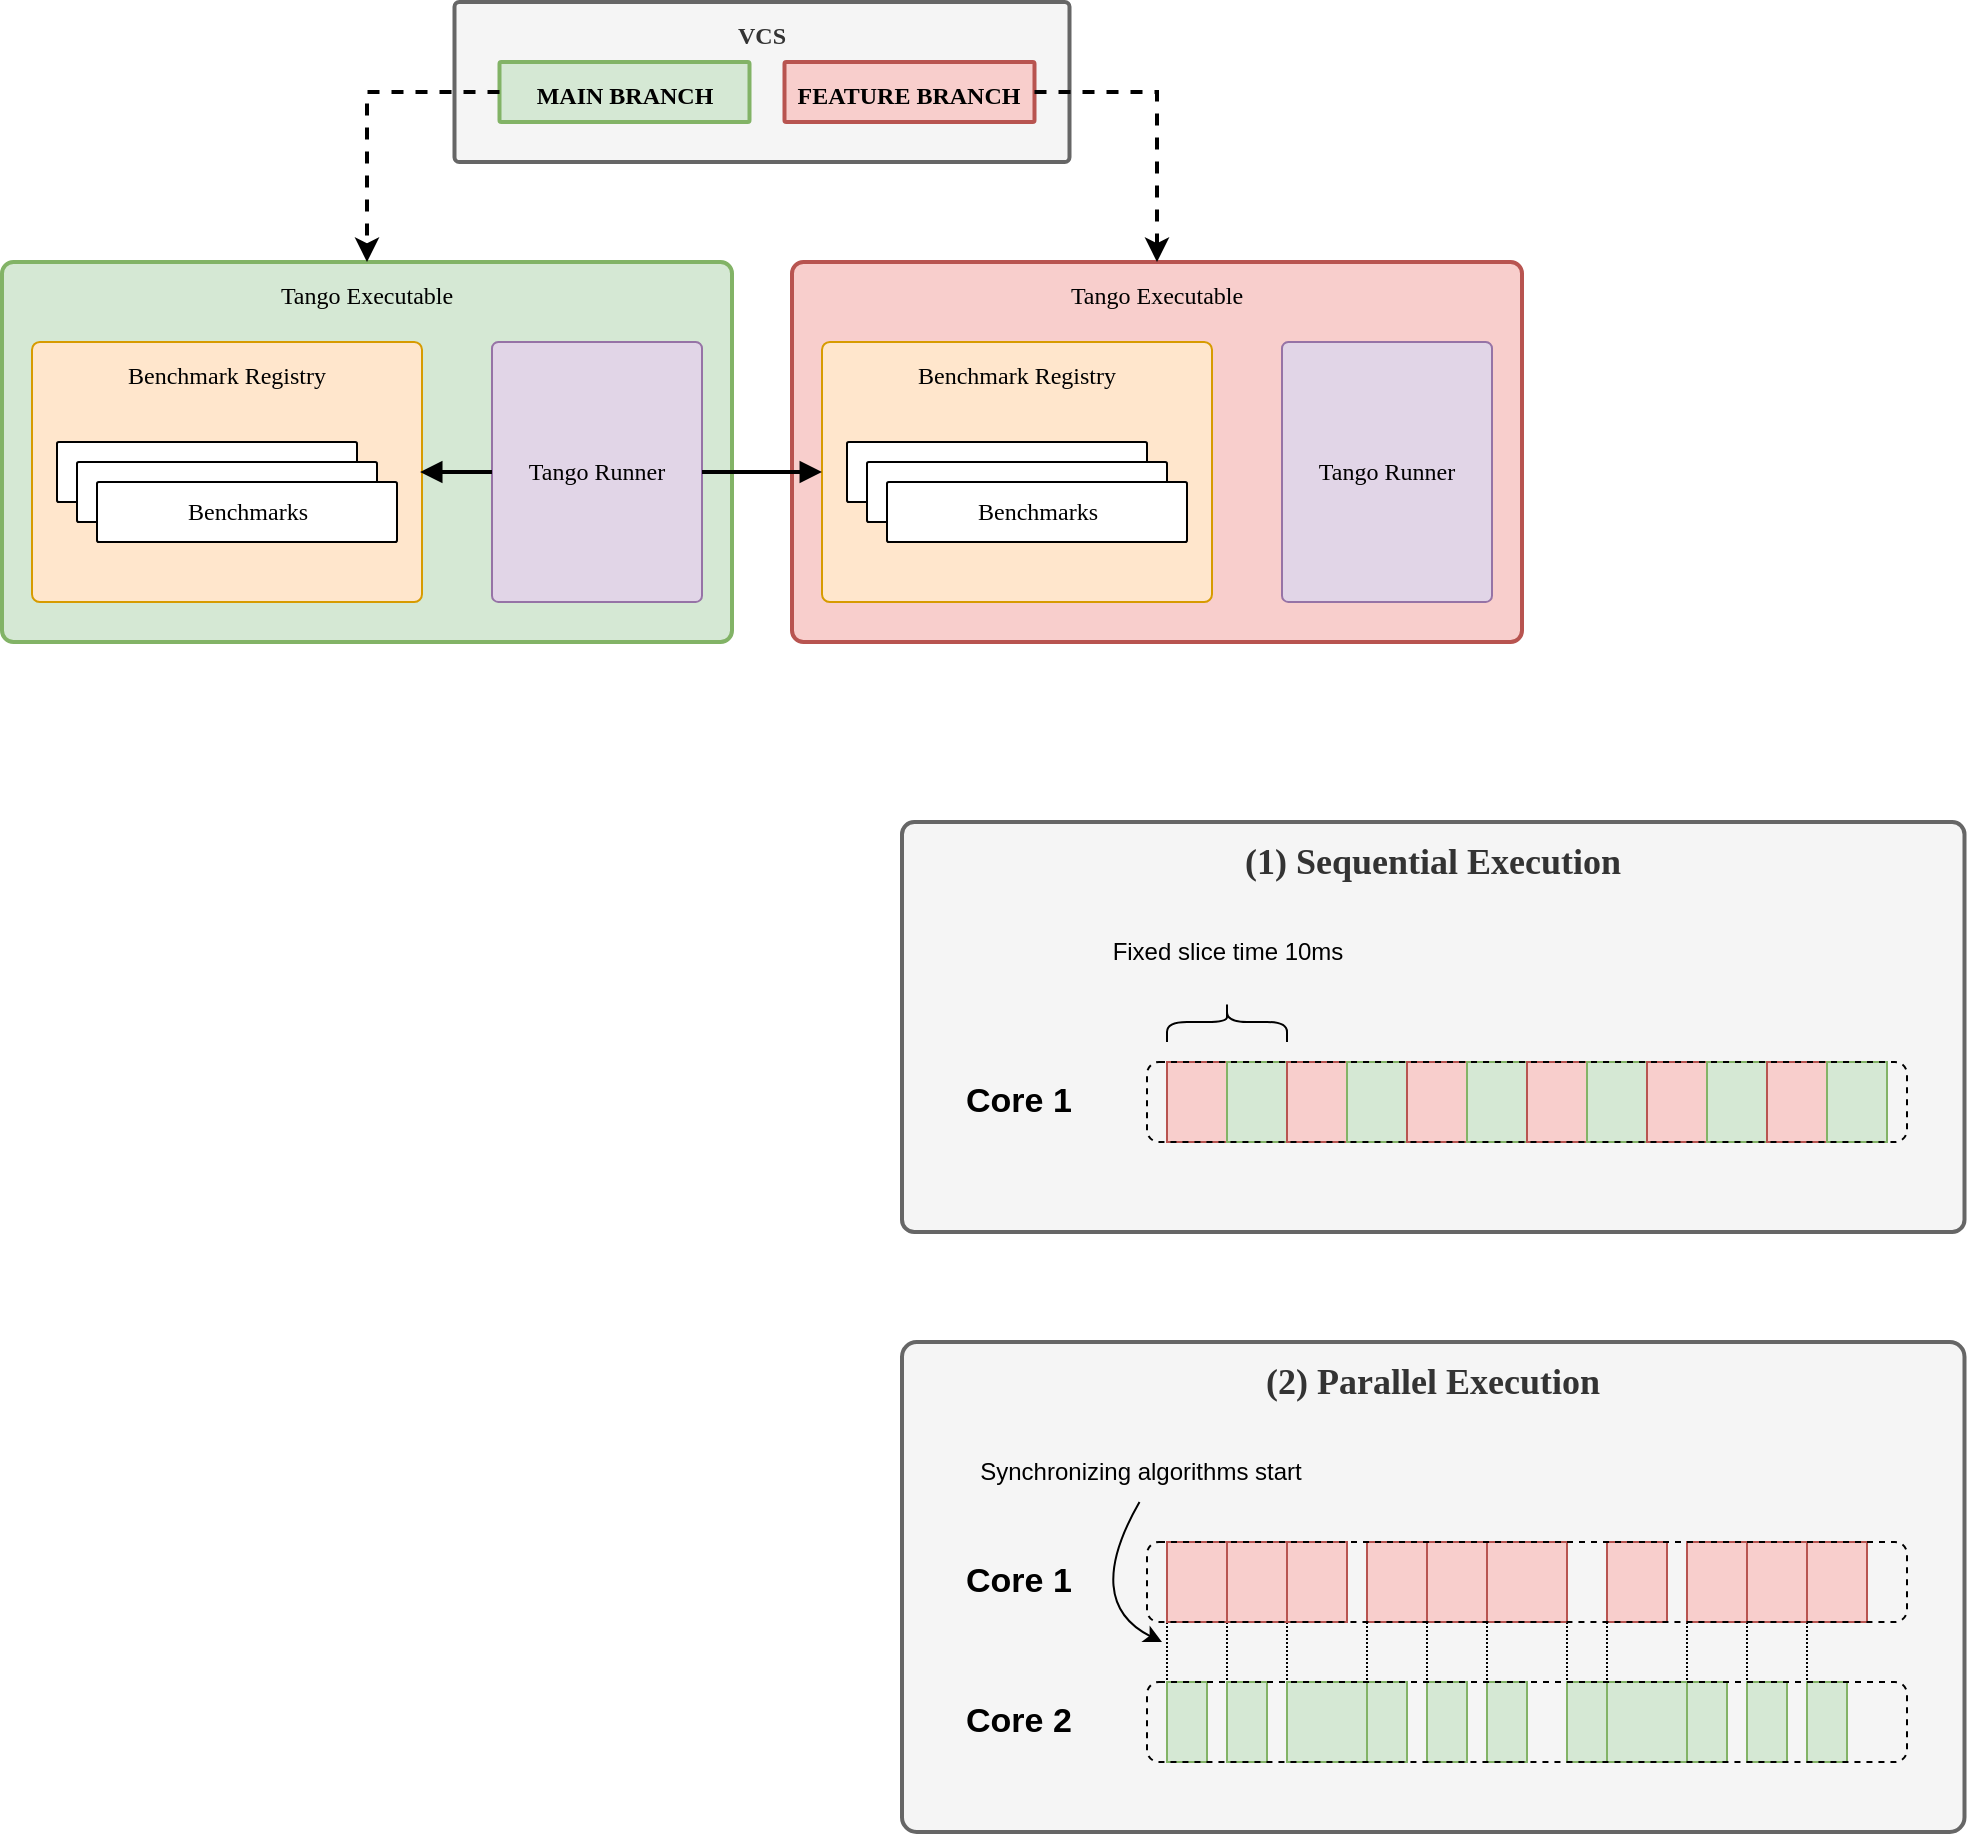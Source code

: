 <mxfile version="26.2.14">
  <diagram name="Page-1" id="868QFfaCL13DriSTI6TV">
    <mxGraphModel dx="1026" dy="-142" grid="1" gridSize="10" guides="1" tooltips="1" connect="1" arrows="1" fold="1" page="1" pageScale="1" pageWidth="850" pageHeight="1100" math="0" shadow="0">
      <root>
        <mxCell id="0" />
        <mxCell id="1" parent="0" />
        <mxCell id="kmffgdeTU2A0HLR3ajjS-5" value="" style="group;fontSize=22;" vertex="1" connectable="0" parent="1">
          <mxGeometry x="580" y="1860" width="531.25" height="245" as="geometry" />
        </mxCell>
        <mxCell id="kmffgdeTU2A0HLR3ajjS-6" value="&lt;b&gt;&lt;font style=&quot;font-size: 18px;&quot;&gt;(2) Parallel Execution&lt;/font&gt;&lt;/b&gt;" style="rounded=1;whiteSpace=wrap;html=1;verticalAlign=top;horizontal=1;spacing=5;strokeWidth=2;glass=0;shadow=0;arcSize=3;fontFamily=JetBrains Mono;fontSource=https%3A%2F%2Ffonts.googleapis.com%2Fcss%3Ffamily%3DJetBrains%2BMono;fillColor=#f5f5f5;fontColor=#333333;strokeColor=#666666;" vertex="1" parent="kmffgdeTU2A0HLR3ajjS-5">
          <mxGeometry width="531.25" height="245" as="geometry" />
        </mxCell>
        <mxCell id="kmffgdeTU2A0HLR3ajjS-8" value="Synchronizing algorithms start" style="text;strokeColor=none;align=center;fillColor=none;html=1;verticalAlign=middle;whiteSpace=wrap;rounded=0;fontStyle=0" vertex="1" parent="kmffgdeTU2A0HLR3ajjS-5">
          <mxGeometry x="17.5" y="50" width="202.5" height="30" as="geometry" />
        </mxCell>
        <mxCell id="kmffgdeTU2A0HLR3ajjS-11" value="" style="endArrow=classic;html=1;rounded=0;exitX=0.5;exitY=1;exitDx=0;exitDy=0;curved=1;" edge="1" parent="kmffgdeTU2A0HLR3ajjS-5" source="kmffgdeTU2A0HLR3ajjS-8">
          <mxGeometry width="50" height="50" relative="1" as="geometry">
            <mxPoint x="210" y="120" as="sourcePoint" />
            <mxPoint x="130" y="150" as="targetPoint" />
            <Array as="points">
              <mxPoint x="90" y="130" />
            </Array>
          </mxGeometry>
        </mxCell>
        <mxCell id="kmffgdeTU2A0HLR3ajjS-1" value="" style="group;fontSize=22;" vertex="1" connectable="0" parent="1">
          <mxGeometry x="580" y="1600" width="531.25" height="205" as="geometry" />
        </mxCell>
        <mxCell id="kmffgdeTU2A0HLR3ajjS-2" value="&lt;b&gt;&lt;font style=&quot;font-size: 18px;&quot;&gt;(1) Sequential Execution&lt;/font&gt;&lt;/b&gt;" style="rounded=1;whiteSpace=wrap;html=1;verticalAlign=top;horizontal=1;spacing=5;strokeWidth=2;glass=0;shadow=0;arcSize=3;fontFamily=JetBrains Mono;fontSource=https%3A%2F%2Ffonts.googleapis.com%2Fcss%3Ffamily%3DJetBrains%2BMono;fillColor=#f5f5f5;fontColor=#333333;strokeColor=#666666;" vertex="1" parent="kmffgdeTU2A0HLR3ajjS-1">
          <mxGeometry width="531.25" height="205" as="geometry" />
        </mxCell>
        <mxCell id="oDjqVW-xz49N-mAe1X7g-32" value="Fixed slice time 10ms" style="text;strokeColor=none;align=center;fillColor=none;html=1;verticalAlign=middle;whiteSpace=wrap;rounded=0;fontStyle=0" parent="kmffgdeTU2A0HLR3ajjS-1" vertex="1">
          <mxGeometry x="93.75" y="50" width="137.5" height="30" as="geometry" />
        </mxCell>
        <mxCell id="oDjqVW-xz49N-mAe1X7g-100" value="" style="endArrow=none;dashed=1;html=1;dashPattern=1 1;strokeWidth=1;rounded=0;exitX=0;exitY=1;exitDx=0;exitDy=0;entryX=0;entryY=0;entryDx=0;entryDy=0;" parent="1" source="oDjqVW-xz49N-mAe1X7g-51" target="oDjqVW-xz49N-mAe1X7g-87" edge="1">
          <mxGeometry width="50" height="50" relative="1" as="geometry">
            <mxPoint x="832.5" y="1950" as="sourcePoint" />
            <mxPoint x="882.5" y="1900" as="targetPoint" />
          </mxGeometry>
        </mxCell>
        <mxCell id="oDjqVW-xz49N-mAe1X7g-101" value="" style="endArrow=none;dashed=1;html=1;dashPattern=1 1;strokeWidth=1;rounded=0;exitX=0;exitY=1;exitDx=0;exitDy=0;entryX=0;entryY=0;entryDx=0;entryDy=0;" parent="1" target="oDjqVW-xz49N-mAe1X7g-88" edge="1">
          <mxGeometry width="50" height="50" relative="1" as="geometry">
            <mxPoint x="742.5" y="2000" as="sourcePoint" />
            <mxPoint x="743.5" y="2028" as="targetPoint" />
          </mxGeometry>
        </mxCell>
        <mxCell id="oDjqVW-xz49N-mAe1X7g-102" value="" style="endArrow=none;dashed=1;html=1;dashPattern=1 1;strokeWidth=1;rounded=0;exitX=0;exitY=1;exitDx=0;exitDy=0;entryX=0;entryY=0;entryDx=0;entryDy=0;" parent="1" edge="1">
          <mxGeometry width="50" height="50" relative="1" as="geometry">
            <mxPoint x="772.5" y="2000" as="sourcePoint" />
            <mxPoint x="772.5" y="2030" as="targetPoint" />
          </mxGeometry>
        </mxCell>
        <mxCell id="oDjqVW-xz49N-mAe1X7g-103" value="" style="endArrow=none;dashed=1;html=1;dashPattern=1 1;strokeWidth=1;rounded=0;exitX=0;exitY=1;exitDx=0;exitDy=0;entryX=0;entryY=0;entryDx=0;entryDy=0;" parent="1" edge="1">
          <mxGeometry width="50" height="50" relative="1" as="geometry">
            <mxPoint x="812.5" y="2000" as="sourcePoint" />
            <mxPoint x="812.5" y="2030" as="targetPoint" />
          </mxGeometry>
        </mxCell>
        <mxCell id="oDjqVW-xz49N-mAe1X7g-104" value="" style="endArrow=none;dashed=1;html=1;dashPattern=1 1;strokeWidth=1;rounded=0;exitX=0;exitY=1;exitDx=0;exitDy=0;entryX=0;entryY=0;entryDx=0;entryDy=0;" parent="1" edge="1">
          <mxGeometry width="50" height="50" relative="1" as="geometry">
            <mxPoint x="842.5" y="2000" as="sourcePoint" />
            <mxPoint x="842.5" y="2030" as="targetPoint" />
          </mxGeometry>
        </mxCell>
        <mxCell id="oDjqVW-xz49N-mAe1X7g-105" value="" style="endArrow=none;dashed=1;html=1;dashPattern=1 1;strokeWidth=1;rounded=0;exitX=0;exitY=1;exitDx=0;exitDy=0;entryX=0;entryY=0;entryDx=0;entryDy=0;" parent="1" edge="1">
          <mxGeometry width="50" height="50" relative="1" as="geometry">
            <mxPoint x="872.5" y="2000" as="sourcePoint" />
            <mxPoint x="872.5" y="2030" as="targetPoint" />
          </mxGeometry>
        </mxCell>
        <mxCell id="oDjqVW-xz49N-mAe1X7g-106" value="" style="endArrow=none;dashed=1;html=1;dashPattern=1 1;strokeWidth=1;rounded=0;exitX=0;exitY=1;exitDx=0;exitDy=0;entryX=0;entryY=0;entryDx=0;entryDy=0;" parent="1" edge="1">
          <mxGeometry width="50" height="50" relative="1" as="geometry">
            <mxPoint x="912.5" y="2000" as="sourcePoint" />
            <mxPoint x="912.5" y="2030" as="targetPoint" />
          </mxGeometry>
        </mxCell>
        <mxCell id="oDjqVW-xz49N-mAe1X7g-107" value="" style="endArrow=none;dashed=1;html=1;dashPattern=1 1;strokeWidth=1;rounded=0;exitX=0;exitY=1;exitDx=0;exitDy=0;entryX=0;entryY=0;entryDx=0;entryDy=0;" parent="1" edge="1">
          <mxGeometry width="50" height="50" relative="1" as="geometry">
            <mxPoint x="932.5" y="2000" as="sourcePoint" />
            <mxPoint x="932.5" y="2030" as="targetPoint" />
          </mxGeometry>
        </mxCell>
        <mxCell id="oDjqVW-xz49N-mAe1X7g-108" value="" style="endArrow=none;dashed=1;html=1;dashPattern=1 1;strokeWidth=1;rounded=0;exitX=0;exitY=1;exitDx=0;exitDy=0;entryX=0;entryY=0;entryDx=0;entryDy=0;" parent="1" edge="1">
          <mxGeometry width="50" height="50" relative="1" as="geometry">
            <mxPoint x="972.5" y="2000" as="sourcePoint" />
            <mxPoint x="972.5" y="2030" as="targetPoint" />
          </mxGeometry>
        </mxCell>
        <mxCell id="oDjqVW-xz49N-mAe1X7g-109" value="" style="endArrow=none;dashed=1;html=1;dashPattern=1 1;strokeWidth=1;rounded=0;exitX=0;exitY=1;exitDx=0;exitDy=0;entryX=0;entryY=0;entryDx=0;entryDy=0;" parent="1" edge="1">
          <mxGeometry width="50" height="50" relative="1" as="geometry">
            <mxPoint x="1002.5" y="2000" as="sourcePoint" />
            <mxPoint x="1002.5" y="2030" as="targetPoint" />
          </mxGeometry>
        </mxCell>
        <mxCell id="oDjqVW-xz49N-mAe1X7g-110" value="" style="endArrow=none;dashed=1;html=1;dashPattern=1 1;strokeWidth=1;rounded=0;exitX=0;exitY=1;exitDx=0;exitDy=0;entryX=0;entryY=0;entryDx=0;entryDy=0;" parent="1" edge="1">
          <mxGeometry width="50" height="50" relative="1" as="geometry">
            <mxPoint x="1032.5" y="2000" as="sourcePoint" />
            <mxPoint x="1032.5" y="2030" as="targetPoint" />
          </mxGeometry>
        </mxCell>
        <mxCell id="oDjqVW-xz49N-mAe1X7g-18" value="" style="rounded=0;whiteSpace=wrap;html=1;fillColor=#f8cecc;strokeColor=#b85450;" parent="1" vertex="1">
          <mxGeometry x="712.5" y="1720" width="30" height="40" as="geometry" />
        </mxCell>
        <mxCell id="oDjqVW-xz49N-mAe1X7g-19" value="" style="rounded=0;whiteSpace=wrap;html=1;fillColor=#d5e8d4;strokeColor=#82b366;" parent="1" vertex="1">
          <mxGeometry x="742.5" y="1720" width="30" height="40" as="geometry" />
        </mxCell>
        <mxCell id="oDjqVW-xz49N-mAe1X7g-20" value="" style="rounded=0;whiteSpace=wrap;html=1;fillColor=#f8cecc;strokeColor=#b85450;" parent="1" vertex="1">
          <mxGeometry x="772.5" y="1720" width="30" height="40" as="geometry" />
        </mxCell>
        <mxCell id="oDjqVW-xz49N-mAe1X7g-21" value="" style="rounded=0;whiteSpace=wrap;html=1;fillColor=#d5e8d4;strokeColor=#82b366;" parent="1" vertex="1">
          <mxGeometry x="802.5" y="1720" width="30" height="40" as="geometry" />
        </mxCell>
        <mxCell id="oDjqVW-xz49N-mAe1X7g-22" value="" style="rounded=0;whiteSpace=wrap;html=1;fillColor=#f8cecc;strokeColor=#b85450;" parent="1" vertex="1">
          <mxGeometry x="832.5" y="1720" width="30" height="40" as="geometry" />
        </mxCell>
        <mxCell id="oDjqVW-xz49N-mAe1X7g-23" value="" style="rounded=0;whiteSpace=wrap;html=1;fillColor=#d5e8d4;strokeColor=#82b366;" parent="1" vertex="1">
          <mxGeometry x="862.5" y="1720" width="30" height="40" as="geometry" />
        </mxCell>
        <mxCell id="oDjqVW-xz49N-mAe1X7g-24" value="" style="rounded=0;whiteSpace=wrap;html=1;fillColor=#f8cecc;strokeColor=#b85450;" parent="1" vertex="1">
          <mxGeometry x="892.5" y="1720" width="30" height="40" as="geometry" />
        </mxCell>
        <mxCell id="oDjqVW-xz49N-mAe1X7g-25" value="" style="rounded=0;whiteSpace=wrap;html=1;fillColor=#d5e8d4;strokeColor=#82b366;" parent="1" vertex="1">
          <mxGeometry x="922.5" y="1720" width="30" height="40" as="geometry" />
        </mxCell>
        <mxCell id="oDjqVW-xz49N-mAe1X7g-26" value="" style="rounded=0;whiteSpace=wrap;html=1;fillColor=#f8cecc;strokeColor=#b85450;" parent="1" vertex="1">
          <mxGeometry x="952.5" y="1720" width="30" height="40" as="geometry" />
        </mxCell>
        <mxCell id="oDjqVW-xz49N-mAe1X7g-27" value="" style="rounded=0;whiteSpace=wrap;html=1;fillColor=#d5e8d4;strokeColor=#82b366;" parent="1" vertex="1">
          <mxGeometry x="982.5" y="1720" width="30" height="40" as="geometry" />
        </mxCell>
        <mxCell id="oDjqVW-xz49N-mAe1X7g-28" value="" style="rounded=0;whiteSpace=wrap;html=1;fillColor=#f8cecc;strokeColor=#b85450;" parent="1" vertex="1">
          <mxGeometry x="1012.5" y="1720" width="30" height="40" as="geometry" />
        </mxCell>
        <mxCell id="oDjqVW-xz49N-mAe1X7g-29" value="" style="rounded=0;whiteSpace=wrap;html=1;fillColor=#d5e8d4;strokeColor=#82b366;" parent="1" vertex="1">
          <mxGeometry x="1042.5" y="1720" width="30" height="40" as="geometry" />
        </mxCell>
        <mxCell id="oDjqVW-xz49N-mAe1X7g-31" value="" style="shape=curlyBracket;whiteSpace=wrap;html=1;rounded=1;labelPosition=left;verticalLabelPosition=middle;align=right;verticalAlign=middle;direction=south;" parent="1" vertex="1">
          <mxGeometry x="712.5" y="1690" width="60" height="20" as="geometry" />
        </mxCell>
        <mxCell id="oDjqVW-xz49N-mAe1X7g-33" value="Core 1" style="text;strokeColor=none;align=left;fillColor=none;html=1;verticalAlign=middle;whiteSpace=wrap;rounded=0;fontStyle=1;fontSize=17;" parent="1" vertex="1">
          <mxGeometry x="610" y="1725" width="90" height="30" as="geometry" />
        </mxCell>
        <mxCell id="oDjqVW-xz49N-mAe1X7g-51" value="" style="rounded=0;whiteSpace=wrap;html=1;fillColor=#f8cecc;strokeColor=#b85450;" parent="1" vertex="1">
          <mxGeometry x="712.5" y="1960" width="30" height="40" as="geometry" />
        </mxCell>
        <mxCell id="oDjqVW-xz49N-mAe1X7g-53" value="" style="rounded=0;whiteSpace=wrap;html=1;fillColor=#f8cecc;strokeColor=#b85450;" parent="1" vertex="1">
          <mxGeometry x="742.5" y="1960" width="30" height="40" as="geometry" />
        </mxCell>
        <mxCell id="oDjqVW-xz49N-mAe1X7g-55" value="" style="rounded=0;whiteSpace=wrap;html=1;fillColor=#f8cecc;strokeColor=#b85450;" parent="1" vertex="1">
          <mxGeometry x="772.5" y="1960" width="30" height="40" as="geometry" />
        </mxCell>
        <mxCell id="oDjqVW-xz49N-mAe1X7g-57" value="" style="rounded=0;whiteSpace=wrap;html=1;fillColor=#f8cecc;strokeColor=#b85450;" parent="1" vertex="1">
          <mxGeometry x="812.5" y="1960" width="30" height="40" as="geometry" />
        </mxCell>
        <mxCell id="oDjqVW-xz49N-mAe1X7g-59" value="" style="rounded=0;whiteSpace=wrap;html=1;fillColor=#f8cecc;strokeColor=#b85450;" parent="1" vertex="1">
          <mxGeometry x="842.5" y="1960" width="30" height="40" as="geometry" />
        </mxCell>
        <mxCell id="oDjqVW-xz49N-mAe1X7g-61" value="" style="rounded=0;whiteSpace=wrap;html=1;fillColor=#f8cecc;strokeColor=#b85450;" parent="1" vertex="1">
          <mxGeometry x="872.5" y="1960" width="40" height="40" as="geometry" />
        </mxCell>
        <mxCell id="oDjqVW-xz49N-mAe1X7g-65" value="Core 1" style="text;strokeColor=none;align=left;fillColor=none;html=1;verticalAlign=middle;whiteSpace=wrap;rounded=0;fontStyle=1;fontSize=17;" parent="1" vertex="1">
          <mxGeometry x="610" y="1965" width="90" height="30" as="geometry" />
        </mxCell>
        <mxCell id="oDjqVW-xz49N-mAe1X7g-79" value="Core 2" style="text;strokeColor=none;align=left;fillColor=none;html=1;verticalAlign=middle;whiteSpace=wrap;rounded=0;fontStyle=1;fontSize=17;" parent="1" vertex="1">
          <mxGeometry x="610" y="2035" width="90" height="30" as="geometry" />
        </mxCell>
        <mxCell id="oDjqVW-xz49N-mAe1X7g-80" value="" style="rounded=0;whiteSpace=wrap;html=1;fillColor=#f8cecc;strokeColor=#b85450;" parent="1" vertex="1">
          <mxGeometry x="932.5" y="1960" width="30" height="40" as="geometry" />
        </mxCell>
        <mxCell id="oDjqVW-xz49N-mAe1X7g-82" value="" style="rounded=0;whiteSpace=wrap;html=1;fillColor=#f8cecc;strokeColor=#b85450;" parent="1" vertex="1">
          <mxGeometry x="972.5" y="1960" width="30" height="40" as="geometry" />
        </mxCell>
        <mxCell id="oDjqVW-xz49N-mAe1X7g-83" value="" style="rounded=0;whiteSpace=wrap;html=1;fillColor=#f8cecc;strokeColor=#b85450;" parent="1" vertex="1">
          <mxGeometry x="1002.5" y="1960" width="30" height="40" as="geometry" />
        </mxCell>
        <mxCell id="oDjqVW-xz49N-mAe1X7g-84" value="" style="rounded=0;whiteSpace=wrap;html=1;fillColor=#f8cecc;strokeColor=#b85450;" parent="1" vertex="1">
          <mxGeometry x="1032.5" y="1960" width="30" height="40" as="geometry" />
        </mxCell>
        <mxCell id="oDjqVW-xz49N-mAe1X7g-87" value="" style="rounded=0;whiteSpace=wrap;html=1;fillColor=#d5e8d4;strokeColor=#82b366;" parent="1" vertex="1">
          <mxGeometry x="712.5" y="2030" width="20" height="40" as="geometry" />
        </mxCell>
        <mxCell id="oDjqVW-xz49N-mAe1X7g-88" value="" style="rounded=0;whiteSpace=wrap;html=1;fillColor=#d5e8d4;strokeColor=#82b366;" parent="1" vertex="1">
          <mxGeometry x="742.5" y="2030" width="20" height="40" as="geometry" />
        </mxCell>
        <mxCell id="oDjqVW-xz49N-mAe1X7g-89" value="" style="rounded=0;whiteSpace=wrap;html=1;fillColor=#d5e8d4;strokeColor=#82b366;" parent="1" vertex="1">
          <mxGeometry x="772.5" y="2030" width="40" height="40" as="geometry" />
        </mxCell>
        <mxCell id="oDjqVW-xz49N-mAe1X7g-90" value="" style="rounded=0;whiteSpace=wrap;html=1;fillColor=#d5e8d4;strokeColor=#82b366;" parent="1" vertex="1">
          <mxGeometry x="812.5" y="2030" width="20" height="40" as="geometry" />
        </mxCell>
        <mxCell id="oDjqVW-xz49N-mAe1X7g-91" value="" style="rounded=0;whiteSpace=wrap;html=1;fillColor=#d5e8d4;strokeColor=#82b366;" parent="1" vertex="1">
          <mxGeometry x="842.5" y="2030" width="20" height="40" as="geometry" />
        </mxCell>
        <mxCell id="oDjqVW-xz49N-mAe1X7g-92" value="" style="rounded=0;whiteSpace=wrap;html=1;fillColor=#d5e8d4;strokeColor=#82b366;" parent="1" vertex="1">
          <mxGeometry x="872.5" y="2030" width="20" height="40" as="geometry" />
        </mxCell>
        <mxCell id="oDjqVW-xz49N-mAe1X7g-93" value="" style="rounded=0;whiteSpace=wrap;html=1;fillColor=#d5e8d4;strokeColor=#82b366;" parent="1" vertex="1">
          <mxGeometry x="912.5" y="2030" width="20" height="40" as="geometry" />
        </mxCell>
        <mxCell id="oDjqVW-xz49N-mAe1X7g-94" value="" style="rounded=0;whiteSpace=wrap;html=1;fillColor=#d5e8d4;strokeColor=#82b366;" parent="1" vertex="1">
          <mxGeometry x="932.5" y="2030" width="40" height="40" as="geometry" />
        </mxCell>
        <mxCell id="oDjqVW-xz49N-mAe1X7g-95" value="" style="rounded=0;whiteSpace=wrap;html=1;fillColor=#d5e8d4;strokeColor=#82b366;" parent="1" vertex="1">
          <mxGeometry x="972.5" y="2030" width="20" height="40" as="geometry" />
        </mxCell>
        <mxCell id="oDjqVW-xz49N-mAe1X7g-96" value="" style="rounded=0;whiteSpace=wrap;html=1;fillColor=#d5e8d4;strokeColor=#82b366;" parent="1" vertex="1">
          <mxGeometry x="1002.5" y="2030" width="20" height="40" as="geometry" />
        </mxCell>
        <mxCell id="oDjqVW-xz49N-mAe1X7g-97" value="" style="rounded=0;whiteSpace=wrap;html=1;fillColor=#d5e8d4;strokeColor=#82b366;" parent="1" vertex="1">
          <mxGeometry x="1032.5" y="2030" width="20" height="40" as="geometry" />
        </mxCell>
        <mxCell id="oDjqVW-xz49N-mAe1X7g-86" value="" style="rounded=1;whiteSpace=wrap;html=1;fillColor=none;strokeWidth=1;dashed=1;" parent="1" vertex="1">
          <mxGeometry x="702.5" y="2030" width="380" height="40" as="geometry" />
        </mxCell>
        <mxCell id="oDjqVW-xz49N-mAe1X7g-50" value="" style="rounded=1;whiteSpace=wrap;html=1;fillColor=none;strokeWidth=1;dashed=1;" parent="1" vertex="1">
          <mxGeometry x="702.5" y="1960" width="380" height="40" as="geometry" />
        </mxCell>
        <mxCell id="oDjqVW-xz49N-mAe1X7g-17" value="" style="rounded=1;whiteSpace=wrap;html=1;fillColor=none;strokeWidth=1;dashed=1;" parent="1" vertex="1">
          <mxGeometry x="702.5" y="1720" width="380" height="40" as="geometry" />
        </mxCell>
        <mxCell id="JaNXhh3mQH9adatympC6-8" value="" style="group" parent="1" vertex="1" connectable="0">
          <mxGeometry x="356.25" y="1190" width="307.5" height="80" as="geometry" />
        </mxCell>
        <mxCell id="JaNXhh3mQH9adatympC6-2" value="&lt;b&gt;VCS&lt;/b&gt;" style="rounded=1;whiteSpace=wrap;html=1;verticalAlign=top;horizontal=1;spacing=5;strokeWidth=2;glass=0;shadow=0;arcSize=3;fontFamily=JetBrains Mono;fontSource=https%3A%2F%2Ffonts.googleapis.com%2Fcss%3Ffamily%3DJetBrains%2BMono;fillColor=#f5f5f5;fontColor=#333333;strokeColor=#666666;" parent="JaNXhh3mQH9adatympC6-8" vertex="1">
          <mxGeometry width="307.5" height="80" as="geometry" />
        </mxCell>
        <mxCell id="JaNXhh3mQH9adatympC6-3" value="&lt;b&gt;MAIN BRANCH&lt;/b&gt;" style="rounded=1;whiteSpace=wrap;html=1;verticalAlign=top;horizontal=1;spacing=5;strokeWidth=2;glass=0;shadow=0;arcSize=3;fontFamily=JetBrains Mono;fontSource=https%3A%2F%2Ffonts.googleapis.com%2Fcss%3Ffamily%3DJetBrains%2BMono;fillColor=#d5e8d4;strokeColor=#82b366;" parent="JaNXhh3mQH9adatympC6-8" vertex="1">
          <mxGeometry x="22.5" y="30" width="125" height="30" as="geometry" />
        </mxCell>
        <mxCell id="JaNXhh3mQH9adatympC6-4" value="&lt;b&gt;FEATURE BRANCH&lt;/b&gt;" style="rounded=1;whiteSpace=wrap;html=1;verticalAlign=top;horizontal=1;spacing=5;strokeWidth=2;glass=0;shadow=0;arcSize=3;fontFamily=JetBrains Mono;fontSource=https%3A%2F%2Ffonts.googleapis.com%2Fcss%3Ffamily%3DJetBrains%2BMono;fillColor=#f8cecc;strokeColor=#b85450;" parent="JaNXhh3mQH9adatympC6-8" vertex="1">
          <mxGeometry x="165" y="30" width="125" height="30" as="geometry" />
        </mxCell>
        <mxCell id="JaNXhh3mQH9adatympC6-9" value="" style="group" parent="1" vertex="1" connectable="0">
          <mxGeometry x="130" y="1320" width="365" height="190" as="geometry" />
        </mxCell>
        <mxCell id="oDjqVW-xz49N-mAe1X7g-2" value="Tango Executable" style="rounded=1;whiteSpace=wrap;html=1;verticalAlign=top;horizontal=1;spacing=5;strokeWidth=2;glass=0;shadow=0;arcSize=3;fontFamily=JetBrains Mono;fontSource=https%3A%2F%2Ffonts.googleapis.com%2Fcss%3Ffamily%3DJetBrains%2BMono;fillColor=#d5e8d4;strokeColor=#82b366;" parent="JaNXhh3mQH9adatympC6-9" vertex="1">
          <mxGeometry width="365" height="190" as="geometry" />
        </mxCell>
        <mxCell id="oDjqVW-xz49N-mAe1X7g-3" value="Benchmark Registry" style="rounded=1;whiteSpace=wrap;html=1;verticalAlign=top;horizontal=1;spacing=5;strokeWidth=1;glass=0;shadow=0;arcSize=3;fontFamily=JetBrains Mono;fontSource=https%3A%2F%2Ffonts.googleapis.com%2Fcss%3Ffamily%3DJetBrains%2BMono;fillColor=#ffe6cc;strokeColor=#d79b00;" parent="JaNXhh3mQH9adatympC6-9" vertex="1">
          <mxGeometry x="15" y="40" width="195" height="130" as="geometry" />
        </mxCell>
        <mxCell id="oDjqVW-xz49N-mAe1X7g-5" value="Tango Runner" style="rounded=1;whiteSpace=wrap;html=1;verticalAlign=middle;horizontal=1;spacing=5;strokeWidth=1;glass=0;shadow=0;arcSize=3;fontFamily=JetBrains Mono;fontSource=https%3A%2F%2Ffonts.googleapis.com%2Fcss%3Ffamily%3DJetBrains%2BMono;fillColor=#e1d5e7;strokeColor=#9673a6;" parent="JaNXhh3mQH9adatympC6-9" vertex="1">
          <mxGeometry x="245" y="40" width="105" height="130" as="geometry" />
        </mxCell>
        <mxCell id="oDjqVW-xz49N-mAe1X7g-6" value="" style="group" parent="JaNXhh3mQH9adatympC6-9" vertex="1" connectable="0">
          <mxGeometry x="27.5" y="90" width="170" height="50" as="geometry" />
        </mxCell>
        <mxCell id="oDjqVW-xz49N-mAe1X7g-7" value="Benchmarks" style="rounded=1;whiteSpace=wrap;html=1;verticalAlign=middle;horizontal=1;spacing=5;strokeWidth=1;gradientColor=none;glass=0;shadow=0;arcSize=3;fontFamily=JetBrains Mono;fontSource=https%3A%2F%2Ffonts.googleapis.com%2Fcss%3Ffamily%3DJetBrains%2BMono;" parent="oDjqVW-xz49N-mAe1X7g-6" vertex="1">
          <mxGeometry width="150" height="30" as="geometry" />
        </mxCell>
        <mxCell id="oDjqVW-xz49N-mAe1X7g-8" value="Benchmarks" style="rounded=1;whiteSpace=wrap;html=1;verticalAlign=middle;horizontal=1;spacing=5;strokeWidth=1;gradientColor=none;glass=0;shadow=0;arcSize=3;fontFamily=JetBrains Mono;fontSource=https%3A%2F%2Ffonts.googleapis.com%2Fcss%3Ffamily%3DJetBrains%2BMono;" parent="oDjqVW-xz49N-mAe1X7g-6" vertex="1">
          <mxGeometry x="10" y="10" width="150" height="30" as="geometry" />
        </mxCell>
        <mxCell id="oDjqVW-xz49N-mAe1X7g-9" value="Benchmarks" style="rounded=1;whiteSpace=wrap;html=1;verticalAlign=middle;horizontal=1;spacing=5;strokeWidth=1;gradientColor=none;glass=0;shadow=0;arcSize=3;fontFamily=JetBrains Mono;fontSource=https%3A%2F%2Ffonts.googleapis.com%2Fcss%3Ffamily%3DJetBrains%2BMono;" parent="oDjqVW-xz49N-mAe1X7g-6" vertex="1">
          <mxGeometry x="20" y="20" width="150" height="30" as="geometry" />
        </mxCell>
        <mxCell id="oDjqVW-xz49N-mAe1X7g-10" style="edgeStyle=orthogonalEdgeStyle;rounded=0;orthogonalLoop=1;jettySize=auto;html=1;exitX=0;exitY=0.5;exitDx=0;exitDy=0;entryX=0.995;entryY=0.5;entryDx=0;entryDy=0;entryPerimeter=0;endArrow=block;endFill=1;strokeWidth=2;" parent="JaNXhh3mQH9adatympC6-9" source="oDjqVW-xz49N-mAe1X7g-5" target="oDjqVW-xz49N-mAe1X7g-3" edge="1">
          <mxGeometry relative="1" as="geometry" />
        </mxCell>
        <mxCell id="JaNXhh3mQH9adatympC6-10" value="" style="group" parent="1" vertex="1" connectable="0">
          <mxGeometry x="525" y="1320" width="365" height="190" as="geometry" />
        </mxCell>
        <mxCell id="oDjqVW-xz49N-mAe1X7g-1" value="Tango Executable" style="rounded=1;whiteSpace=wrap;html=1;verticalAlign=top;horizontal=1;spacing=5;strokeWidth=2;glass=0;shadow=0;arcSize=3;fontFamily=JetBrains Mono;fontSource=https%3A%2F%2Ffonts.googleapis.com%2Fcss%3Ffamily%3DJetBrains%2BMono;fillColor=#f8cecc;strokeColor=#b85450;" parent="JaNXhh3mQH9adatympC6-10" vertex="1">
          <mxGeometry width="365" height="190" as="geometry" />
        </mxCell>
        <mxCell id="oDjqVW-xz49N-mAe1X7g-11" value="Benchmark Registry" style="rounded=1;whiteSpace=wrap;html=1;verticalAlign=top;horizontal=1;spacing=5;strokeWidth=1;glass=0;shadow=0;arcSize=3;fontFamily=JetBrains Mono;fontSource=https%3A%2F%2Ffonts.googleapis.com%2Fcss%3Ffamily%3DJetBrains%2BMono;fillColor=#ffe6cc;strokeColor=#d79b00;" parent="JaNXhh3mQH9adatympC6-10" vertex="1">
          <mxGeometry x="15" y="40" width="195" height="130" as="geometry" />
        </mxCell>
        <mxCell id="oDjqVW-xz49N-mAe1X7g-12" value="Tango Runner" style="rounded=1;whiteSpace=wrap;html=1;verticalAlign=middle;horizontal=1;spacing=5;strokeWidth=1;glass=0;shadow=0;arcSize=3;fontFamily=JetBrains Mono;fontSource=https%3A%2F%2Ffonts.googleapis.com%2Fcss%3Ffamily%3DJetBrains%2BMono;fillColor=#e1d5e7;strokeColor=#9673a6;" parent="JaNXhh3mQH9adatympC6-10" vertex="1">
          <mxGeometry x="245" y="40" width="105" height="130" as="geometry" />
        </mxCell>
        <mxCell id="oDjqVW-xz49N-mAe1X7g-13" value="" style="group" parent="JaNXhh3mQH9adatympC6-10" vertex="1" connectable="0">
          <mxGeometry x="27.5" y="90" width="170" height="50" as="geometry" />
        </mxCell>
        <mxCell id="oDjqVW-xz49N-mAe1X7g-14" value="Benchmarks" style="rounded=1;whiteSpace=wrap;html=1;verticalAlign=middle;horizontal=1;spacing=5;strokeWidth=1;gradientColor=none;glass=0;shadow=0;arcSize=3;fontFamily=JetBrains Mono;fontSource=https%3A%2F%2Ffonts.googleapis.com%2Fcss%3Ffamily%3DJetBrains%2BMono;" parent="oDjqVW-xz49N-mAe1X7g-13" vertex="1">
          <mxGeometry width="150" height="30" as="geometry" />
        </mxCell>
        <mxCell id="oDjqVW-xz49N-mAe1X7g-15" value="Benchmarks" style="rounded=1;whiteSpace=wrap;html=1;verticalAlign=middle;horizontal=1;spacing=5;strokeWidth=1;gradientColor=none;glass=0;shadow=0;arcSize=3;fontFamily=JetBrains Mono;fontSource=https%3A%2F%2Ffonts.googleapis.com%2Fcss%3Ffamily%3DJetBrains%2BMono;" parent="oDjqVW-xz49N-mAe1X7g-13" vertex="1">
          <mxGeometry x="10" y="10" width="150" height="30" as="geometry" />
        </mxCell>
        <mxCell id="oDjqVW-xz49N-mAe1X7g-16" value="Benchmarks" style="rounded=1;whiteSpace=wrap;html=1;verticalAlign=middle;horizontal=1;spacing=5;strokeWidth=1;gradientColor=none;glass=0;shadow=0;arcSize=3;fontFamily=JetBrains Mono;fontSource=https%3A%2F%2Ffonts.googleapis.com%2Fcss%3Ffamily%3DJetBrains%2BMono;" parent="oDjqVW-xz49N-mAe1X7g-13" vertex="1">
          <mxGeometry x="20" y="20" width="150" height="30" as="geometry" />
        </mxCell>
        <mxCell id="oDjqVW-xz49N-mAe1X7g-4" style="edgeStyle=orthogonalEdgeStyle;rounded=0;orthogonalLoop=1;jettySize=auto;html=1;exitX=1;exitY=0.5;exitDx=0;exitDy=0;entryX=0;entryY=0.5;entryDx=0;entryDy=0;strokeWidth=2;endArrow=block;endFill=1;" parent="1" source="oDjqVW-xz49N-mAe1X7g-5" target="oDjqVW-xz49N-mAe1X7g-11" edge="1">
          <mxGeometry relative="1" as="geometry" />
        </mxCell>
        <mxCell id="JaNXhh3mQH9adatympC6-6" style="edgeStyle=orthogonalEdgeStyle;rounded=0;orthogonalLoop=1;jettySize=auto;html=1;exitX=0;exitY=0.5;exitDx=0;exitDy=0;entryX=0.5;entryY=0;entryDx=0;entryDy=0;dashed=1;strokeWidth=2;" parent="1" source="JaNXhh3mQH9adatympC6-3" target="oDjqVW-xz49N-mAe1X7g-2" edge="1">
          <mxGeometry relative="1" as="geometry" />
        </mxCell>
        <mxCell id="JaNXhh3mQH9adatympC6-7" style="edgeStyle=orthogonalEdgeStyle;rounded=0;orthogonalLoop=1;jettySize=auto;html=1;exitX=1;exitY=0.5;exitDx=0;exitDy=0;entryX=0.5;entryY=0;entryDx=0;entryDy=0;dashed=1;strokeWidth=2;" parent="1" source="JaNXhh3mQH9adatympC6-4" target="oDjqVW-xz49N-mAe1X7g-1" edge="1">
          <mxGeometry relative="1" as="geometry" />
        </mxCell>
      </root>
    </mxGraphModel>
  </diagram>
</mxfile>
